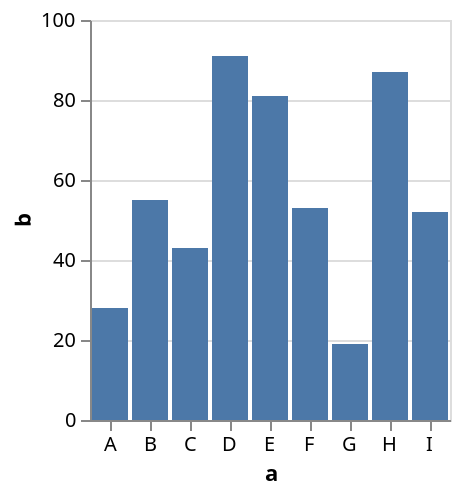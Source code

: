 {
  "$schema": "https://vega.github.io/schema/vega/v5.json",
  "description": "A simple bar chart with embedded data.",
  "background": "white",
  "padding": 5,
  "height": 200,
  "style": "cell",
  "data": [
    {
      "name": "source_0",
      "values": [
        {
          "a": "A",
          "b": 28
        },
        {
          "a": "B",
          "b": 55
        },
        {
          "a": "C",
          "b": 43
        },
        {
          "a": "D",
          "b": 91
        },
        {
          "a": "E",
          "b": 81
        },
        {
          "a": "F",
          "b": 53
        },
        {
          "a": "G",
          "b": 19
        },
        {
          "a": "H",
          "b": 87
        },
        {
          "a": "I",
          "b": 52
        }
      ]
    },
    {
      "name": "data_0",
      "source": "source_0",
      "transform": [
        {
          "type": "filter",
          "expr": "isValid(datum[\"b\"]) && isFinite(+datum[\"b\"])"
        }
      ]
    }
  ],
  "signals": [
    {
      "name": "x_step",
      "value": 20
    },
    {
      "name": "width",
      "update": "bandspace(domain('x').length, 0.1, 0.05) * x_step"
    }
  ],
  "marks": [
    {
      "name": "marks",
      "type": "rect",
      "style": [
        "bar"
      ],
      "from": {
        "data": "data_0"
      },
      "encode": {
        "update": {
          "fill": {
            "value": "#4c78a8"
          },
          "ariaRoleDescription": {
            "value": "bar"
          },
          "description": {
            "signal": "\"a: \" + (isValid(datum[\"a\"]) ? datum[\"a\"] : \"\"+datum[\"a\"]) + \"; b: \" + (format(datum[\"b\"], \"\"))"
          },
          "x": {
            "scale": "x",
            "field": "a"
          },
          "width": {
            "scale": "x",
            "band": 1
          },
          "y": {
            "scale": "y",
            "field": "b"
          },
          "y2": {
            "scale": "y",
            "value": 0
          }
        }
      }
    }
  ],
  "scales": [
    {
      "name": "x",
      "type": "band",
      "domain": {
        "data": "data_0",
        "field": "a",
        "sort": true
      },
      "range": {
        "step": {
          "signal": "x_step"
        }
      },
      "paddingInner": 0.1,
      "paddingOuter": 0.05
    },
    {
      "name": "y",
      "type": "linear",
      "domain": {
        "data": "data_0",
        "field": "b"
      },
      "range": [
        {
          "signal": "height"
        },
        0
      ],
      "nice": true,
      "zero": true
    }
  ],
  "axes": [
    {
      "scale": "y",
      "orient": "left",
      "gridScale": "x",
      "grid": true,
      "tickCount": {
        "signal": "ceil(height/40)"
      },
      "domain": false,
      "labels": false,
      "aria": false,
      "maxExtent": 0,
      "minExtent": 0,
      "ticks": false,
      "zindex": 0
    },
    {
      "scale": "x",
      "orient": "bottom",
      "grid": false,
      "title": "a",
      "labelAngle": 0,
      "labelBaseline": "top",
      "zindex": 0
    },
    {
      "scale": "y",
      "orient": "left",
      "grid": false,
      "title": "b",
      "labelOverlap": true,
      "tickCount": {
        "signal": "ceil(height/40)"
      },
      "zindex": 0
    }
  ],
  "config": {}
}